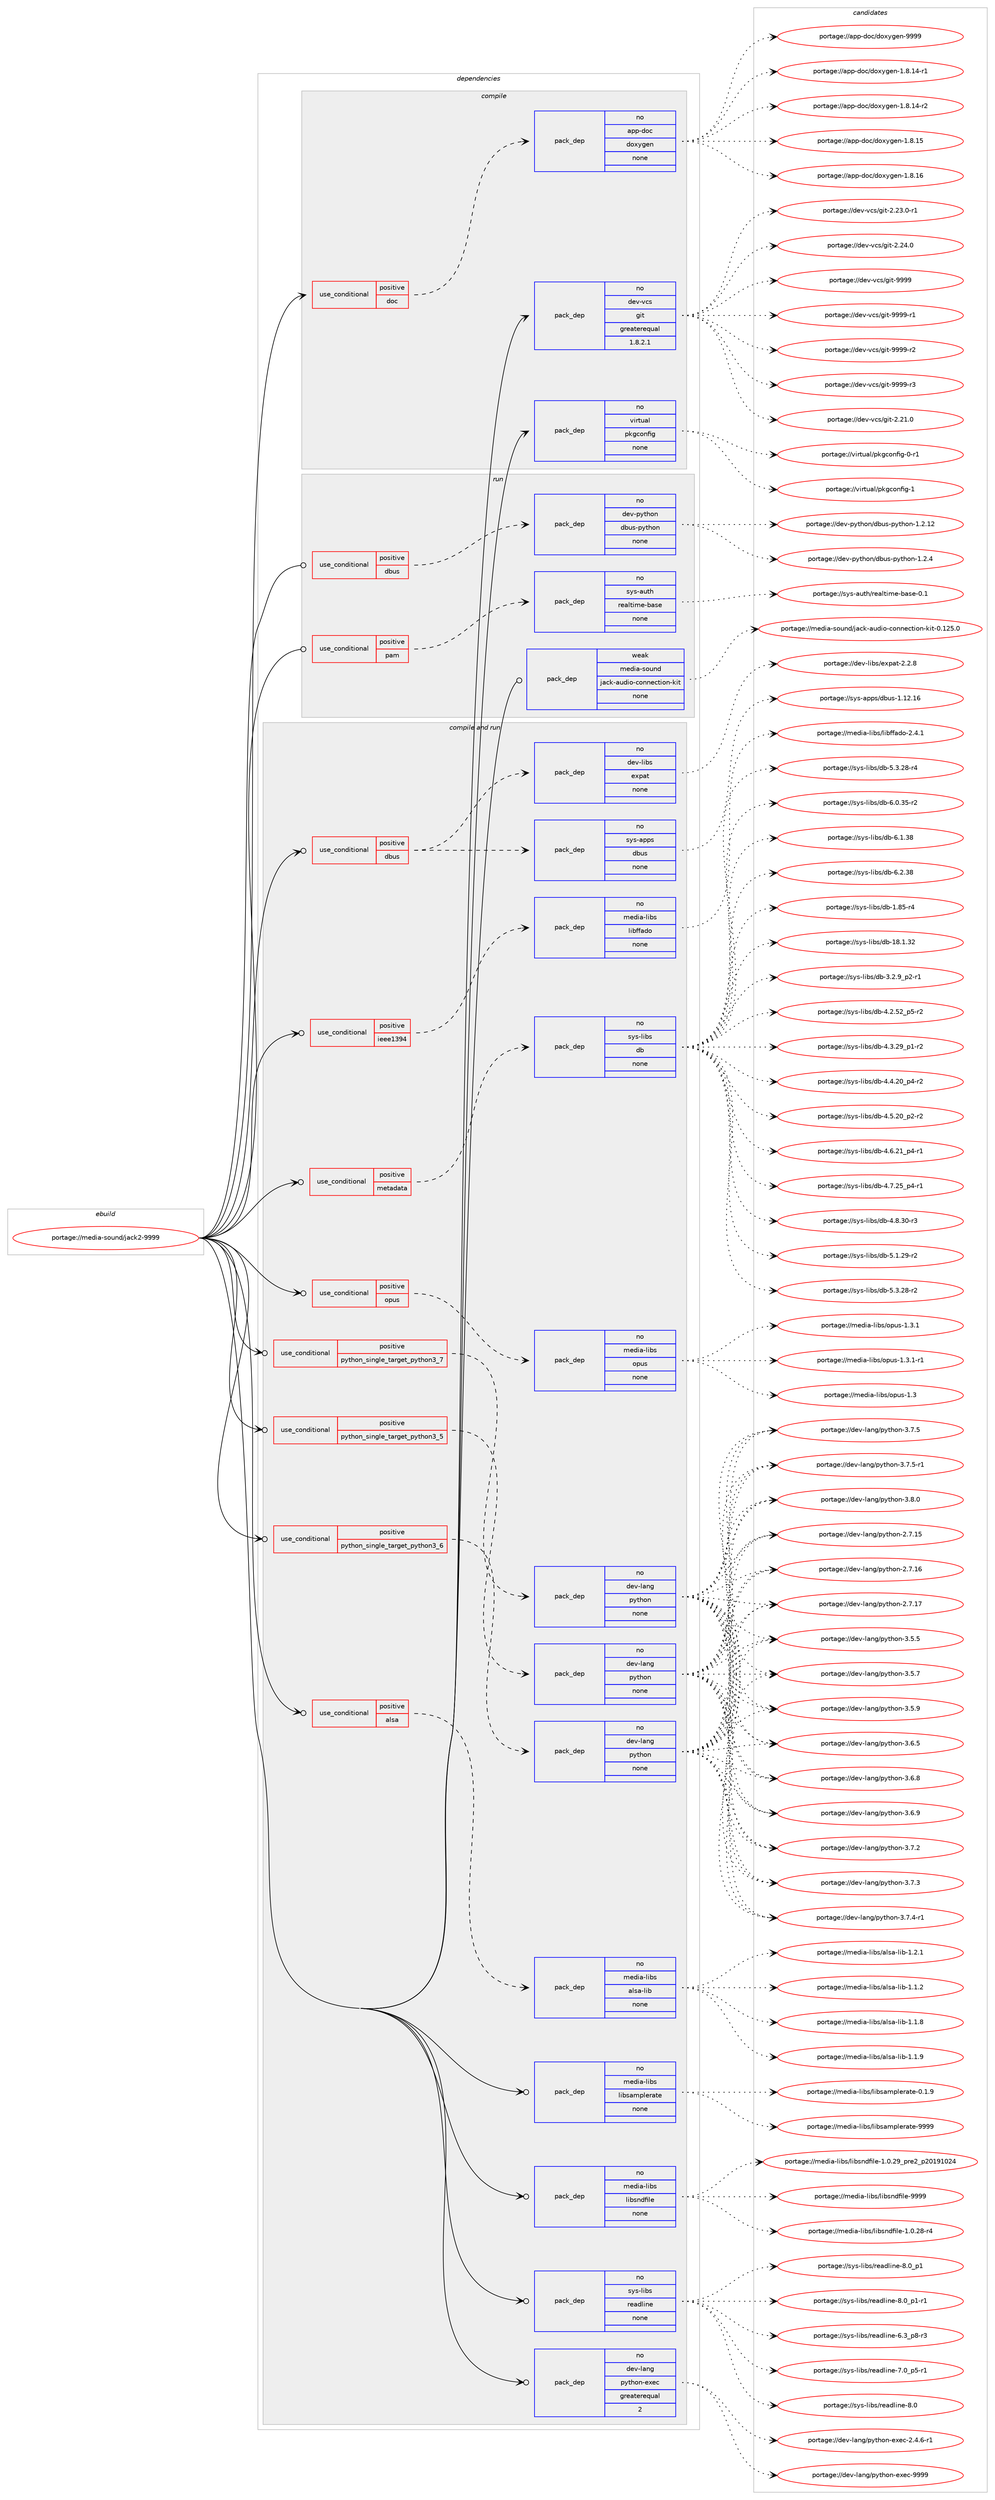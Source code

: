 digraph prolog {

# *************
# Graph options
# *************

newrank=true;
concentrate=true;
compound=true;
graph [rankdir=LR,fontname=Helvetica,fontsize=10,ranksep=1.5];#, ranksep=2.5, nodesep=0.2];
edge  [arrowhead=vee];
node  [fontname=Helvetica,fontsize=10];

# **********
# The ebuild
# **********

subgraph cluster_leftcol {
color=gray;
rank=same;
label=<<i>ebuild</i>>;
id [label="portage://media-sound/jack2-9999", color=red, width=4, href="../media-sound/jack2-9999.svg"];
}

# ****************
# The dependencies
# ****************

subgraph cluster_midcol {
color=gray;
label=<<i>dependencies</i>>;
subgraph cluster_compile {
fillcolor="#eeeeee";
style=filled;
label=<<i>compile</i>>;
subgraph cond82582 {
dependency332476 [label=<<TABLE BORDER="0" CELLBORDER="1" CELLSPACING="0" CELLPADDING="4"><TR><TD ROWSPAN="3" CELLPADDING="10">use_conditional</TD></TR><TR><TD>positive</TD></TR><TR><TD>doc</TD></TR></TABLE>>, shape=none, color=red];
subgraph pack244434 {
dependency332477 [label=<<TABLE BORDER="0" CELLBORDER="1" CELLSPACING="0" CELLPADDING="4" WIDTH="220"><TR><TD ROWSPAN="6" CELLPADDING="30">pack_dep</TD></TR><TR><TD WIDTH="110">no</TD></TR><TR><TD>app-doc</TD></TR><TR><TD>doxygen</TD></TR><TR><TD>none</TD></TR><TR><TD></TD></TR></TABLE>>, shape=none, color=blue];
}
dependency332476:e -> dependency332477:w [weight=20,style="dashed",arrowhead="vee"];
}
id:e -> dependency332476:w [weight=20,style="solid",arrowhead="vee"];
subgraph pack244435 {
dependency332478 [label=<<TABLE BORDER="0" CELLBORDER="1" CELLSPACING="0" CELLPADDING="4" WIDTH="220"><TR><TD ROWSPAN="6" CELLPADDING="30">pack_dep</TD></TR><TR><TD WIDTH="110">no</TD></TR><TR><TD>dev-vcs</TD></TR><TR><TD>git</TD></TR><TR><TD>greaterequal</TD></TR><TR><TD>1.8.2.1</TD></TR></TABLE>>, shape=none, color=blue];
}
id:e -> dependency332478:w [weight=20,style="solid",arrowhead="vee"];
subgraph pack244436 {
dependency332479 [label=<<TABLE BORDER="0" CELLBORDER="1" CELLSPACING="0" CELLPADDING="4" WIDTH="220"><TR><TD ROWSPAN="6" CELLPADDING="30">pack_dep</TD></TR><TR><TD WIDTH="110">no</TD></TR><TR><TD>virtual</TD></TR><TR><TD>pkgconfig</TD></TR><TR><TD>none</TD></TR><TR><TD></TD></TR></TABLE>>, shape=none, color=blue];
}
id:e -> dependency332479:w [weight=20,style="solid",arrowhead="vee"];
}
subgraph cluster_compileandrun {
fillcolor="#eeeeee";
style=filled;
label=<<i>compile and run</i>>;
subgraph cond82583 {
dependency332480 [label=<<TABLE BORDER="0" CELLBORDER="1" CELLSPACING="0" CELLPADDING="4"><TR><TD ROWSPAN="3" CELLPADDING="10">use_conditional</TD></TR><TR><TD>positive</TD></TR><TR><TD>alsa</TD></TR></TABLE>>, shape=none, color=red];
subgraph pack244437 {
dependency332481 [label=<<TABLE BORDER="0" CELLBORDER="1" CELLSPACING="0" CELLPADDING="4" WIDTH="220"><TR><TD ROWSPAN="6" CELLPADDING="30">pack_dep</TD></TR><TR><TD WIDTH="110">no</TD></TR><TR><TD>media-libs</TD></TR><TR><TD>alsa-lib</TD></TR><TR><TD>none</TD></TR><TR><TD></TD></TR></TABLE>>, shape=none, color=blue];
}
dependency332480:e -> dependency332481:w [weight=20,style="dashed",arrowhead="vee"];
}
id:e -> dependency332480:w [weight=20,style="solid",arrowhead="odotvee"];
subgraph cond82584 {
dependency332482 [label=<<TABLE BORDER="0" CELLBORDER="1" CELLSPACING="0" CELLPADDING="4"><TR><TD ROWSPAN="3" CELLPADDING="10">use_conditional</TD></TR><TR><TD>positive</TD></TR><TR><TD>dbus</TD></TR></TABLE>>, shape=none, color=red];
subgraph pack244438 {
dependency332483 [label=<<TABLE BORDER="0" CELLBORDER="1" CELLSPACING="0" CELLPADDING="4" WIDTH="220"><TR><TD ROWSPAN="6" CELLPADDING="30">pack_dep</TD></TR><TR><TD WIDTH="110">no</TD></TR><TR><TD>dev-libs</TD></TR><TR><TD>expat</TD></TR><TR><TD>none</TD></TR><TR><TD></TD></TR></TABLE>>, shape=none, color=blue];
}
dependency332482:e -> dependency332483:w [weight=20,style="dashed",arrowhead="vee"];
subgraph pack244439 {
dependency332484 [label=<<TABLE BORDER="0" CELLBORDER="1" CELLSPACING="0" CELLPADDING="4" WIDTH="220"><TR><TD ROWSPAN="6" CELLPADDING="30">pack_dep</TD></TR><TR><TD WIDTH="110">no</TD></TR><TR><TD>sys-apps</TD></TR><TR><TD>dbus</TD></TR><TR><TD>none</TD></TR><TR><TD></TD></TR></TABLE>>, shape=none, color=blue];
}
dependency332482:e -> dependency332484:w [weight=20,style="dashed",arrowhead="vee"];
}
id:e -> dependency332482:w [weight=20,style="solid",arrowhead="odotvee"];
subgraph cond82585 {
dependency332485 [label=<<TABLE BORDER="0" CELLBORDER="1" CELLSPACING="0" CELLPADDING="4"><TR><TD ROWSPAN="3" CELLPADDING="10">use_conditional</TD></TR><TR><TD>positive</TD></TR><TR><TD>ieee1394</TD></TR></TABLE>>, shape=none, color=red];
subgraph pack244440 {
dependency332486 [label=<<TABLE BORDER="0" CELLBORDER="1" CELLSPACING="0" CELLPADDING="4" WIDTH="220"><TR><TD ROWSPAN="6" CELLPADDING="30">pack_dep</TD></TR><TR><TD WIDTH="110">no</TD></TR><TR><TD>media-libs</TD></TR><TR><TD>libffado</TD></TR><TR><TD>none</TD></TR><TR><TD></TD></TR></TABLE>>, shape=none, color=blue];
}
dependency332485:e -> dependency332486:w [weight=20,style="dashed",arrowhead="vee"];
}
id:e -> dependency332485:w [weight=20,style="solid",arrowhead="odotvee"];
subgraph cond82586 {
dependency332487 [label=<<TABLE BORDER="0" CELLBORDER="1" CELLSPACING="0" CELLPADDING="4"><TR><TD ROWSPAN="3" CELLPADDING="10">use_conditional</TD></TR><TR><TD>positive</TD></TR><TR><TD>metadata</TD></TR></TABLE>>, shape=none, color=red];
subgraph pack244441 {
dependency332488 [label=<<TABLE BORDER="0" CELLBORDER="1" CELLSPACING="0" CELLPADDING="4" WIDTH="220"><TR><TD ROWSPAN="6" CELLPADDING="30">pack_dep</TD></TR><TR><TD WIDTH="110">no</TD></TR><TR><TD>sys-libs</TD></TR><TR><TD>db</TD></TR><TR><TD>none</TD></TR><TR><TD></TD></TR></TABLE>>, shape=none, color=blue];
}
dependency332487:e -> dependency332488:w [weight=20,style="dashed",arrowhead="vee"];
}
id:e -> dependency332487:w [weight=20,style="solid",arrowhead="odotvee"];
subgraph cond82587 {
dependency332489 [label=<<TABLE BORDER="0" CELLBORDER="1" CELLSPACING="0" CELLPADDING="4"><TR><TD ROWSPAN="3" CELLPADDING="10">use_conditional</TD></TR><TR><TD>positive</TD></TR><TR><TD>opus</TD></TR></TABLE>>, shape=none, color=red];
subgraph pack244442 {
dependency332490 [label=<<TABLE BORDER="0" CELLBORDER="1" CELLSPACING="0" CELLPADDING="4" WIDTH="220"><TR><TD ROWSPAN="6" CELLPADDING="30">pack_dep</TD></TR><TR><TD WIDTH="110">no</TD></TR><TR><TD>media-libs</TD></TR><TR><TD>opus</TD></TR><TR><TD>none</TD></TR><TR><TD></TD></TR></TABLE>>, shape=none, color=blue];
}
dependency332489:e -> dependency332490:w [weight=20,style="dashed",arrowhead="vee"];
}
id:e -> dependency332489:w [weight=20,style="solid",arrowhead="odotvee"];
subgraph cond82588 {
dependency332491 [label=<<TABLE BORDER="0" CELLBORDER="1" CELLSPACING="0" CELLPADDING="4"><TR><TD ROWSPAN="3" CELLPADDING="10">use_conditional</TD></TR><TR><TD>positive</TD></TR><TR><TD>python_single_target_python3_5</TD></TR></TABLE>>, shape=none, color=red];
subgraph pack244443 {
dependency332492 [label=<<TABLE BORDER="0" CELLBORDER="1" CELLSPACING="0" CELLPADDING="4" WIDTH="220"><TR><TD ROWSPAN="6" CELLPADDING="30">pack_dep</TD></TR><TR><TD WIDTH="110">no</TD></TR><TR><TD>dev-lang</TD></TR><TR><TD>python</TD></TR><TR><TD>none</TD></TR><TR><TD></TD></TR></TABLE>>, shape=none, color=blue];
}
dependency332491:e -> dependency332492:w [weight=20,style="dashed",arrowhead="vee"];
}
id:e -> dependency332491:w [weight=20,style="solid",arrowhead="odotvee"];
subgraph cond82589 {
dependency332493 [label=<<TABLE BORDER="0" CELLBORDER="1" CELLSPACING="0" CELLPADDING="4"><TR><TD ROWSPAN="3" CELLPADDING="10">use_conditional</TD></TR><TR><TD>positive</TD></TR><TR><TD>python_single_target_python3_6</TD></TR></TABLE>>, shape=none, color=red];
subgraph pack244444 {
dependency332494 [label=<<TABLE BORDER="0" CELLBORDER="1" CELLSPACING="0" CELLPADDING="4" WIDTH="220"><TR><TD ROWSPAN="6" CELLPADDING="30">pack_dep</TD></TR><TR><TD WIDTH="110">no</TD></TR><TR><TD>dev-lang</TD></TR><TR><TD>python</TD></TR><TR><TD>none</TD></TR><TR><TD></TD></TR></TABLE>>, shape=none, color=blue];
}
dependency332493:e -> dependency332494:w [weight=20,style="dashed",arrowhead="vee"];
}
id:e -> dependency332493:w [weight=20,style="solid",arrowhead="odotvee"];
subgraph cond82590 {
dependency332495 [label=<<TABLE BORDER="0" CELLBORDER="1" CELLSPACING="0" CELLPADDING="4"><TR><TD ROWSPAN="3" CELLPADDING="10">use_conditional</TD></TR><TR><TD>positive</TD></TR><TR><TD>python_single_target_python3_7</TD></TR></TABLE>>, shape=none, color=red];
subgraph pack244445 {
dependency332496 [label=<<TABLE BORDER="0" CELLBORDER="1" CELLSPACING="0" CELLPADDING="4" WIDTH="220"><TR><TD ROWSPAN="6" CELLPADDING="30">pack_dep</TD></TR><TR><TD WIDTH="110">no</TD></TR><TR><TD>dev-lang</TD></TR><TR><TD>python</TD></TR><TR><TD>none</TD></TR><TR><TD></TD></TR></TABLE>>, shape=none, color=blue];
}
dependency332495:e -> dependency332496:w [weight=20,style="dashed",arrowhead="vee"];
}
id:e -> dependency332495:w [weight=20,style="solid",arrowhead="odotvee"];
subgraph pack244446 {
dependency332497 [label=<<TABLE BORDER="0" CELLBORDER="1" CELLSPACING="0" CELLPADDING="4" WIDTH="220"><TR><TD ROWSPAN="6" CELLPADDING="30">pack_dep</TD></TR><TR><TD WIDTH="110">no</TD></TR><TR><TD>dev-lang</TD></TR><TR><TD>python-exec</TD></TR><TR><TD>greaterequal</TD></TR><TR><TD>2</TD></TR></TABLE>>, shape=none, color=blue];
}
id:e -> dependency332497:w [weight=20,style="solid",arrowhead="odotvee"];
subgraph pack244447 {
dependency332498 [label=<<TABLE BORDER="0" CELLBORDER="1" CELLSPACING="0" CELLPADDING="4" WIDTH="220"><TR><TD ROWSPAN="6" CELLPADDING="30">pack_dep</TD></TR><TR><TD WIDTH="110">no</TD></TR><TR><TD>media-libs</TD></TR><TR><TD>libsamplerate</TD></TR><TR><TD>none</TD></TR><TR><TD></TD></TR></TABLE>>, shape=none, color=blue];
}
id:e -> dependency332498:w [weight=20,style="solid",arrowhead="odotvee"];
subgraph pack244448 {
dependency332499 [label=<<TABLE BORDER="0" CELLBORDER="1" CELLSPACING="0" CELLPADDING="4" WIDTH="220"><TR><TD ROWSPAN="6" CELLPADDING="30">pack_dep</TD></TR><TR><TD WIDTH="110">no</TD></TR><TR><TD>media-libs</TD></TR><TR><TD>libsndfile</TD></TR><TR><TD>none</TD></TR><TR><TD></TD></TR></TABLE>>, shape=none, color=blue];
}
id:e -> dependency332499:w [weight=20,style="solid",arrowhead="odotvee"];
subgraph pack244449 {
dependency332500 [label=<<TABLE BORDER="0" CELLBORDER="1" CELLSPACING="0" CELLPADDING="4" WIDTH="220"><TR><TD ROWSPAN="6" CELLPADDING="30">pack_dep</TD></TR><TR><TD WIDTH="110">no</TD></TR><TR><TD>sys-libs</TD></TR><TR><TD>readline</TD></TR><TR><TD>none</TD></TR><TR><TD></TD></TR></TABLE>>, shape=none, color=blue];
}
id:e -> dependency332500:w [weight=20,style="solid",arrowhead="odotvee"];
}
subgraph cluster_run {
fillcolor="#eeeeee";
style=filled;
label=<<i>run</i>>;
subgraph cond82591 {
dependency332501 [label=<<TABLE BORDER="0" CELLBORDER="1" CELLSPACING="0" CELLPADDING="4"><TR><TD ROWSPAN="3" CELLPADDING="10">use_conditional</TD></TR><TR><TD>positive</TD></TR><TR><TD>dbus</TD></TR></TABLE>>, shape=none, color=red];
subgraph pack244450 {
dependency332502 [label=<<TABLE BORDER="0" CELLBORDER="1" CELLSPACING="0" CELLPADDING="4" WIDTH="220"><TR><TD ROWSPAN="6" CELLPADDING="30">pack_dep</TD></TR><TR><TD WIDTH="110">no</TD></TR><TR><TD>dev-python</TD></TR><TR><TD>dbus-python</TD></TR><TR><TD>none</TD></TR><TR><TD></TD></TR></TABLE>>, shape=none, color=blue];
}
dependency332501:e -> dependency332502:w [weight=20,style="dashed",arrowhead="vee"];
}
id:e -> dependency332501:w [weight=20,style="solid",arrowhead="odot"];
subgraph cond82592 {
dependency332503 [label=<<TABLE BORDER="0" CELLBORDER="1" CELLSPACING="0" CELLPADDING="4"><TR><TD ROWSPAN="3" CELLPADDING="10">use_conditional</TD></TR><TR><TD>positive</TD></TR><TR><TD>pam</TD></TR></TABLE>>, shape=none, color=red];
subgraph pack244451 {
dependency332504 [label=<<TABLE BORDER="0" CELLBORDER="1" CELLSPACING="0" CELLPADDING="4" WIDTH="220"><TR><TD ROWSPAN="6" CELLPADDING="30">pack_dep</TD></TR><TR><TD WIDTH="110">no</TD></TR><TR><TD>sys-auth</TD></TR><TR><TD>realtime-base</TD></TR><TR><TD>none</TD></TR><TR><TD></TD></TR></TABLE>>, shape=none, color=blue];
}
dependency332503:e -> dependency332504:w [weight=20,style="dashed",arrowhead="vee"];
}
id:e -> dependency332503:w [weight=20,style="solid",arrowhead="odot"];
subgraph pack244452 {
dependency332505 [label=<<TABLE BORDER="0" CELLBORDER="1" CELLSPACING="0" CELLPADDING="4" WIDTH="220"><TR><TD ROWSPAN="6" CELLPADDING="30">pack_dep</TD></TR><TR><TD WIDTH="110">weak</TD></TR><TR><TD>media-sound</TD></TR><TR><TD>jack-audio-connection-kit</TD></TR><TR><TD>none</TD></TR><TR><TD></TD></TR></TABLE>>, shape=none, color=blue];
}
id:e -> dependency332505:w [weight=20,style="solid",arrowhead="odot"];
}
}

# **************
# The candidates
# **************

subgraph cluster_choices {
rank=same;
color=gray;
label=<<i>candidates</i>>;

subgraph choice244434 {
color=black;
nodesep=1;
choiceportage97112112451001119947100111120121103101110454946564649524511449 [label="portage://app-doc/doxygen-1.8.14-r1", color=red, width=4,href="../app-doc/doxygen-1.8.14-r1.svg"];
choiceportage97112112451001119947100111120121103101110454946564649524511450 [label="portage://app-doc/doxygen-1.8.14-r2", color=red, width=4,href="../app-doc/doxygen-1.8.14-r2.svg"];
choiceportage9711211245100111994710011112012110310111045494656464953 [label="portage://app-doc/doxygen-1.8.15", color=red, width=4,href="../app-doc/doxygen-1.8.15.svg"];
choiceportage9711211245100111994710011112012110310111045494656464954 [label="portage://app-doc/doxygen-1.8.16", color=red, width=4,href="../app-doc/doxygen-1.8.16.svg"];
choiceportage971121124510011199471001111201211031011104557575757 [label="portage://app-doc/doxygen-9999", color=red, width=4,href="../app-doc/doxygen-9999.svg"];
dependency332477:e -> choiceportage97112112451001119947100111120121103101110454946564649524511449:w [style=dotted,weight="100"];
dependency332477:e -> choiceportage97112112451001119947100111120121103101110454946564649524511450:w [style=dotted,weight="100"];
dependency332477:e -> choiceportage9711211245100111994710011112012110310111045494656464953:w [style=dotted,weight="100"];
dependency332477:e -> choiceportage9711211245100111994710011112012110310111045494656464954:w [style=dotted,weight="100"];
dependency332477:e -> choiceportage971121124510011199471001111201211031011104557575757:w [style=dotted,weight="100"];
}
subgraph choice244435 {
color=black;
nodesep=1;
choiceportage10010111845118991154710310511645504650494648 [label="portage://dev-vcs/git-2.21.0", color=red, width=4,href="../dev-vcs/git-2.21.0.svg"];
choiceportage100101118451189911547103105116455046505146484511449 [label="portage://dev-vcs/git-2.23.0-r1", color=red, width=4,href="../dev-vcs/git-2.23.0-r1.svg"];
choiceportage10010111845118991154710310511645504650524648 [label="portage://dev-vcs/git-2.24.0", color=red, width=4,href="../dev-vcs/git-2.24.0.svg"];
choiceportage1001011184511899115471031051164557575757 [label="portage://dev-vcs/git-9999", color=red, width=4,href="../dev-vcs/git-9999.svg"];
choiceportage10010111845118991154710310511645575757574511449 [label="portage://dev-vcs/git-9999-r1", color=red, width=4,href="../dev-vcs/git-9999-r1.svg"];
choiceportage10010111845118991154710310511645575757574511450 [label="portage://dev-vcs/git-9999-r2", color=red, width=4,href="../dev-vcs/git-9999-r2.svg"];
choiceportage10010111845118991154710310511645575757574511451 [label="portage://dev-vcs/git-9999-r3", color=red, width=4,href="../dev-vcs/git-9999-r3.svg"];
dependency332478:e -> choiceportage10010111845118991154710310511645504650494648:w [style=dotted,weight="100"];
dependency332478:e -> choiceportage100101118451189911547103105116455046505146484511449:w [style=dotted,weight="100"];
dependency332478:e -> choiceportage10010111845118991154710310511645504650524648:w [style=dotted,weight="100"];
dependency332478:e -> choiceportage1001011184511899115471031051164557575757:w [style=dotted,weight="100"];
dependency332478:e -> choiceportage10010111845118991154710310511645575757574511449:w [style=dotted,weight="100"];
dependency332478:e -> choiceportage10010111845118991154710310511645575757574511450:w [style=dotted,weight="100"];
dependency332478:e -> choiceportage10010111845118991154710310511645575757574511451:w [style=dotted,weight="100"];
}
subgraph choice244436 {
color=black;
nodesep=1;
choiceportage11810511411611797108471121071039911111010210510345484511449 [label="portage://virtual/pkgconfig-0-r1", color=red, width=4,href="../virtual/pkgconfig-0-r1.svg"];
choiceportage1181051141161179710847112107103991111101021051034549 [label="portage://virtual/pkgconfig-1", color=red, width=4,href="../virtual/pkgconfig-1.svg"];
dependency332479:e -> choiceportage11810511411611797108471121071039911111010210510345484511449:w [style=dotted,weight="100"];
dependency332479:e -> choiceportage1181051141161179710847112107103991111101021051034549:w [style=dotted,weight="100"];
}
subgraph choice244437 {
color=black;
nodesep=1;
choiceportage1091011001059745108105981154797108115974510810598454946494650 [label="portage://media-libs/alsa-lib-1.1.2", color=red, width=4,href="../media-libs/alsa-lib-1.1.2.svg"];
choiceportage1091011001059745108105981154797108115974510810598454946494656 [label="portage://media-libs/alsa-lib-1.1.8", color=red, width=4,href="../media-libs/alsa-lib-1.1.8.svg"];
choiceportage1091011001059745108105981154797108115974510810598454946494657 [label="portage://media-libs/alsa-lib-1.1.9", color=red, width=4,href="../media-libs/alsa-lib-1.1.9.svg"];
choiceportage1091011001059745108105981154797108115974510810598454946504649 [label="portage://media-libs/alsa-lib-1.2.1", color=red, width=4,href="../media-libs/alsa-lib-1.2.1.svg"];
dependency332481:e -> choiceportage1091011001059745108105981154797108115974510810598454946494650:w [style=dotted,weight="100"];
dependency332481:e -> choiceportage1091011001059745108105981154797108115974510810598454946494656:w [style=dotted,weight="100"];
dependency332481:e -> choiceportage1091011001059745108105981154797108115974510810598454946494657:w [style=dotted,weight="100"];
dependency332481:e -> choiceportage1091011001059745108105981154797108115974510810598454946504649:w [style=dotted,weight="100"];
}
subgraph choice244438 {
color=black;
nodesep=1;
choiceportage10010111845108105981154710112011297116455046504656 [label="portage://dev-libs/expat-2.2.8", color=red, width=4,href="../dev-libs/expat-2.2.8.svg"];
dependency332483:e -> choiceportage10010111845108105981154710112011297116455046504656:w [style=dotted,weight="100"];
}
subgraph choice244439 {
color=black;
nodesep=1;
choiceportage115121115459711211211547100981171154549464950464954 [label="portage://sys-apps/dbus-1.12.16", color=red, width=4,href="../sys-apps/dbus-1.12.16.svg"];
dependency332484:e -> choiceportage115121115459711211211547100981171154549464950464954:w [style=dotted,weight="100"];
}
subgraph choice244440 {
color=black;
nodesep=1;
choiceportage109101100105974510810598115471081059810210297100111455046524649 [label="portage://media-libs/libffado-2.4.1", color=red, width=4,href="../media-libs/libffado-2.4.1.svg"];
dependency332486:e -> choiceportage109101100105974510810598115471081059810210297100111455046524649:w [style=dotted,weight="100"];
}
subgraph choice244441 {
color=black;
nodesep=1;
choiceportage1151211154510810598115471009845494656534511452 [label="portage://sys-libs/db-1.85-r4", color=red, width=4,href="../sys-libs/db-1.85-r4.svg"];
choiceportage115121115451081059811547100984549564649465150 [label="portage://sys-libs/db-18.1.32", color=red, width=4,href="../sys-libs/db-18.1.32.svg"];
choiceportage1151211154510810598115471009845514650465795112504511449 [label="portage://sys-libs/db-3.2.9_p2-r1", color=red, width=4,href="../sys-libs/db-3.2.9_p2-r1.svg"];
choiceportage115121115451081059811547100984552465046535095112534511450 [label="portage://sys-libs/db-4.2.52_p5-r2", color=red, width=4,href="../sys-libs/db-4.2.52_p5-r2.svg"];
choiceportage115121115451081059811547100984552465146505795112494511450 [label="portage://sys-libs/db-4.3.29_p1-r2", color=red, width=4,href="../sys-libs/db-4.3.29_p1-r2.svg"];
choiceportage115121115451081059811547100984552465246504895112524511450 [label="portage://sys-libs/db-4.4.20_p4-r2", color=red, width=4,href="../sys-libs/db-4.4.20_p4-r2.svg"];
choiceportage115121115451081059811547100984552465346504895112504511450 [label="portage://sys-libs/db-4.5.20_p2-r2", color=red, width=4,href="../sys-libs/db-4.5.20_p2-r2.svg"];
choiceportage115121115451081059811547100984552465446504995112524511449 [label="portage://sys-libs/db-4.6.21_p4-r1", color=red, width=4,href="../sys-libs/db-4.6.21_p4-r1.svg"];
choiceportage115121115451081059811547100984552465546505395112524511449 [label="portage://sys-libs/db-4.7.25_p4-r1", color=red, width=4,href="../sys-libs/db-4.7.25_p4-r1.svg"];
choiceportage11512111545108105981154710098455246564651484511451 [label="portage://sys-libs/db-4.8.30-r3", color=red, width=4,href="../sys-libs/db-4.8.30-r3.svg"];
choiceportage11512111545108105981154710098455346494650574511450 [label="portage://sys-libs/db-5.1.29-r2", color=red, width=4,href="../sys-libs/db-5.1.29-r2.svg"];
choiceportage11512111545108105981154710098455346514650564511450 [label="portage://sys-libs/db-5.3.28-r2", color=red, width=4,href="../sys-libs/db-5.3.28-r2.svg"];
choiceportage11512111545108105981154710098455346514650564511452 [label="portage://sys-libs/db-5.3.28-r4", color=red, width=4,href="../sys-libs/db-5.3.28-r4.svg"];
choiceportage11512111545108105981154710098455446484651534511450 [label="portage://sys-libs/db-6.0.35-r2", color=red, width=4,href="../sys-libs/db-6.0.35-r2.svg"];
choiceportage1151211154510810598115471009845544649465156 [label="portage://sys-libs/db-6.1.38", color=red, width=4,href="../sys-libs/db-6.1.38.svg"];
choiceportage1151211154510810598115471009845544650465156 [label="portage://sys-libs/db-6.2.38", color=red, width=4,href="../sys-libs/db-6.2.38.svg"];
dependency332488:e -> choiceportage1151211154510810598115471009845494656534511452:w [style=dotted,weight="100"];
dependency332488:e -> choiceportage115121115451081059811547100984549564649465150:w [style=dotted,weight="100"];
dependency332488:e -> choiceportage1151211154510810598115471009845514650465795112504511449:w [style=dotted,weight="100"];
dependency332488:e -> choiceportage115121115451081059811547100984552465046535095112534511450:w [style=dotted,weight="100"];
dependency332488:e -> choiceportage115121115451081059811547100984552465146505795112494511450:w [style=dotted,weight="100"];
dependency332488:e -> choiceportage115121115451081059811547100984552465246504895112524511450:w [style=dotted,weight="100"];
dependency332488:e -> choiceportage115121115451081059811547100984552465346504895112504511450:w [style=dotted,weight="100"];
dependency332488:e -> choiceportage115121115451081059811547100984552465446504995112524511449:w [style=dotted,weight="100"];
dependency332488:e -> choiceportage115121115451081059811547100984552465546505395112524511449:w [style=dotted,weight="100"];
dependency332488:e -> choiceportage11512111545108105981154710098455246564651484511451:w [style=dotted,weight="100"];
dependency332488:e -> choiceportage11512111545108105981154710098455346494650574511450:w [style=dotted,weight="100"];
dependency332488:e -> choiceportage11512111545108105981154710098455346514650564511450:w [style=dotted,weight="100"];
dependency332488:e -> choiceportage11512111545108105981154710098455346514650564511452:w [style=dotted,weight="100"];
dependency332488:e -> choiceportage11512111545108105981154710098455446484651534511450:w [style=dotted,weight="100"];
dependency332488:e -> choiceportage1151211154510810598115471009845544649465156:w [style=dotted,weight="100"];
dependency332488:e -> choiceportage1151211154510810598115471009845544650465156:w [style=dotted,weight="100"];
}
subgraph choice244442 {
color=black;
nodesep=1;
choiceportage1091011001059745108105981154711111211711545494651 [label="portage://media-libs/opus-1.3", color=red, width=4,href="../media-libs/opus-1.3.svg"];
choiceportage10910110010597451081059811547111112117115454946514649 [label="portage://media-libs/opus-1.3.1", color=red, width=4,href="../media-libs/opus-1.3.1.svg"];
choiceportage109101100105974510810598115471111121171154549465146494511449 [label="portage://media-libs/opus-1.3.1-r1", color=red, width=4,href="../media-libs/opus-1.3.1-r1.svg"];
dependency332490:e -> choiceportage1091011001059745108105981154711111211711545494651:w [style=dotted,weight="100"];
dependency332490:e -> choiceportage10910110010597451081059811547111112117115454946514649:w [style=dotted,weight="100"];
dependency332490:e -> choiceportage109101100105974510810598115471111121171154549465146494511449:w [style=dotted,weight="100"];
}
subgraph choice244443 {
color=black;
nodesep=1;
choiceportage10010111845108971101034711212111610411111045504655464953 [label="portage://dev-lang/python-2.7.15", color=red, width=4,href="../dev-lang/python-2.7.15.svg"];
choiceportage10010111845108971101034711212111610411111045504655464954 [label="portage://dev-lang/python-2.7.16", color=red, width=4,href="../dev-lang/python-2.7.16.svg"];
choiceportage10010111845108971101034711212111610411111045504655464955 [label="portage://dev-lang/python-2.7.17", color=red, width=4,href="../dev-lang/python-2.7.17.svg"];
choiceportage100101118451089711010347112121116104111110455146534653 [label="portage://dev-lang/python-3.5.5", color=red, width=4,href="../dev-lang/python-3.5.5.svg"];
choiceportage100101118451089711010347112121116104111110455146534655 [label="portage://dev-lang/python-3.5.7", color=red, width=4,href="../dev-lang/python-3.5.7.svg"];
choiceportage100101118451089711010347112121116104111110455146534657 [label="portage://dev-lang/python-3.5.9", color=red, width=4,href="../dev-lang/python-3.5.9.svg"];
choiceportage100101118451089711010347112121116104111110455146544653 [label="portage://dev-lang/python-3.6.5", color=red, width=4,href="../dev-lang/python-3.6.5.svg"];
choiceportage100101118451089711010347112121116104111110455146544656 [label="portage://dev-lang/python-3.6.8", color=red, width=4,href="../dev-lang/python-3.6.8.svg"];
choiceportage100101118451089711010347112121116104111110455146544657 [label="portage://dev-lang/python-3.6.9", color=red, width=4,href="../dev-lang/python-3.6.9.svg"];
choiceportage100101118451089711010347112121116104111110455146554650 [label="portage://dev-lang/python-3.7.2", color=red, width=4,href="../dev-lang/python-3.7.2.svg"];
choiceportage100101118451089711010347112121116104111110455146554651 [label="portage://dev-lang/python-3.7.3", color=red, width=4,href="../dev-lang/python-3.7.3.svg"];
choiceportage1001011184510897110103471121211161041111104551465546524511449 [label="portage://dev-lang/python-3.7.4-r1", color=red, width=4,href="../dev-lang/python-3.7.4-r1.svg"];
choiceportage100101118451089711010347112121116104111110455146554653 [label="portage://dev-lang/python-3.7.5", color=red, width=4,href="../dev-lang/python-3.7.5.svg"];
choiceportage1001011184510897110103471121211161041111104551465546534511449 [label="portage://dev-lang/python-3.7.5-r1", color=red, width=4,href="../dev-lang/python-3.7.5-r1.svg"];
choiceportage100101118451089711010347112121116104111110455146564648 [label="portage://dev-lang/python-3.8.0", color=red, width=4,href="../dev-lang/python-3.8.0.svg"];
dependency332492:e -> choiceportage10010111845108971101034711212111610411111045504655464953:w [style=dotted,weight="100"];
dependency332492:e -> choiceportage10010111845108971101034711212111610411111045504655464954:w [style=dotted,weight="100"];
dependency332492:e -> choiceportage10010111845108971101034711212111610411111045504655464955:w [style=dotted,weight="100"];
dependency332492:e -> choiceportage100101118451089711010347112121116104111110455146534653:w [style=dotted,weight="100"];
dependency332492:e -> choiceportage100101118451089711010347112121116104111110455146534655:w [style=dotted,weight="100"];
dependency332492:e -> choiceportage100101118451089711010347112121116104111110455146534657:w [style=dotted,weight="100"];
dependency332492:e -> choiceportage100101118451089711010347112121116104111110455146544653:w [style=dotted,weight="100"];
dependency332492:e -> choiceportage100101118451089711010347112121116104111110455146544656:w [style=dotted,weight="100"];
dependency332492:e -> choiceportage100101118451089711010347112121116104111110455146544657:w [style=dotted,weight="100"];
dependency332492:e -> choiceportage100101118451089711010347112121116104111110455146554650:w [style=dotted,weight="100"];
dependency332492:e -> choiceportage100101118451089711010347112121116104111110455146554651:w [style=dotted,weight="100"];
dependency332492:e -> choiceportage1001011184510897110103471121211161041111104551465546524511449:w [style=dotted,weight="100"];
dependency332492:e -> choiceportage100101118451089711010347112121116104111110455146554653:w [style=dotted,weight="100"];
dependency332492:e -> choiceportage1001011184510897110103471121211161041111104551465546534511449:w [style=dotted,weight="100"];
dependency332492:e -> choiceportage100101118451089711010347112121116104111110455146564648:w [style=dotted,weight="100"];
}
subgraph choice244444 {
color=black;
nodesep=1;
choiceportage10010111845108971101034711212111610411111045504655464953 [label="portage://dev-lang/python-2.7.15", color=red, width=4,href="../dev-lang/python-2.7.15.svg"];
choiceportage10010111845108971101034711212111610411111045504655464954 [label="portage://dev-lang/python-2.7.16", color=red, width=4,href="../dev-lang/python-2.7.16.svg"];
choiceportage10010111845108971101034711212111610411111045504655464955 [label="portage://dev-lang/python-2.7.17", color=red, width=4,href="../dev-lang/python-2.7.17.svg"];
choiceportage100101118451089711010347112121116104111110455146534653 [label="portage://dev-lang/python-3.5.5", color=red, width=4,href="../dev-lang/python-3.5.5.svg"];
choiceportage100101118451089711010347112121116104111110455146534655 [label="portage://dev-lang/python-3.5.7", color=red, width=4,href="../dev-lang/python-3.5.7.svg"];
choiceportage100101118451089711010347112121116104111110455146534657 [label="portage://dev-lang/python-3.5.9", color=red, width=4,href="../dev-lang/python-3.5.9.svg"];
choiceportage100101118451089711010347112121116104111110455146544653 [label="portage://dev-lang/python-3.6.5", color=red, width=4,href="../dev-lang/python-3.6.5.svg"];
choiceportage100101118451089711010347112121116104111110455146544656 [label="portage://dev-lang/python-3.6.8", color=red, width=4,href="../dev-lang/python-3.6.8.svg"];
choiceportage100101118451089711010347112121116104111110455146544657 [label="portage://dev-lang/python-3.6.9", color=red, width=4,href="../dev-lang/python-3.6.9.svg"];
choiceportage100101118451089711010347112121116104111110455146554650 [label="portage://dev-lang/python-3.7.2", color=red, width=4,href="../dev-lang/python-3.7.2.svg"];
choiceportage100101118451089711010347112121116104111110455146554651 [label="portage://dev-lang/python-3.7.3", color=red, width=4,href="../dev-lang/python-3.7.3.svg"];
choiceportage1001011184510897110103471121211161041111104551465546524511449 [label="portage://dev-lang/python-3.7.4-r1", color=red, width=4,href="../dev-lang/python-3.7.4-r1.svg"];
choiceportage100101118451089711010347112121116104111110455146554653 [label="portage://dev-lang/python-3.7.5", color=red, width=4,href="../dev-lang/python-3.7.5.svg"];
choiceportage1001011184510897110103471121211161041111104551465546534511449 [label="portage://dev-lang/python-3.7.5-r1", color=red, width=4,href="../dev-lang/python-3.7.5-r1.svg"];
choiceportage100101118451089711010347112121116104111110455146564648 [label="portage://dev-lang/python-3.8.0", color=red, width=4,href="../dev-lang/python-3.8.0.svg"];
dependency332494:e -> choiceportage10010111845108971101034711212111610411111045504655464953:w [style=dotted,weight="100"];
dependency332494:e -> choiceportage10010111845108971101034711212111610411111045504655464954:w [style=dotted,weight="100"];
dependency332494:e -> choiceportage10010111845108971101034711212111610411111045504655464955:w [style=dotted,weight="100"];
dependency332494:e -> choiceportage100101118451089711010347112121116104111110455146534653:w [style=dotted,weight="100"];
dependency332494:e -> choiceportage100101118451089711010347112121116104111110455146534655:w [style=dotted,weight="100"];
dependency332494:e -> choiceportage100101118451089711010347112121116104111110455146534657:w [style=dotted,weight="100"];
dependency332494:e -> choiceportage100101118451089711010347112121116104111110455146544653:w [style=dotted,weight="100"];
dependency332494:e -> choiceportage100101118451089711010347112121116104111110455146544656:w [style=dotted,weight="100"];
dependency332494:e -> choiceportage100101118451089711010347112121116104111110455146544657:w [style=dotted,weight="100"];
dependency332494:e -> choiceportage100101118451089711010347112121116104111110455146554650:w [style=dotted,weight="100"];
dependency332494:e -> choiceportage100101118451089711010347112121116104111110455146554651:w [style=dotted,weight="100"];
dependency332494:e -> choiceportage1001011184510897110103471121211161041111104551465546524511449:w [style=dotted,weight="100"];
dependency332494:e -> choiceportage100101118451089711010347112121116104111110455146554653:w [style=dotted,weight="100"];
dependency332494:e -> choiceportage1001011184510897110103471121211161041111104551465546534511449:w [style=dotted,weight="100"];
dependency332494:e -> choiceportage100101118451089711010347112121116104111110455146564648:w [style=dotted,weight="100"];
}
subgraph choice244445 {
color=black;
nodesep=1;
choiceportage10010111845108971101034711212111610411111045504655464953 [label="portage://dev-lang/python-2.7.15", color=red, width=4,href="../dev-lang/python-2.7.15.svg"];
choiceportage10010111845108971101034711212111610411111045504655464954 [label="portage://dev-lang/python-2.7.16", color=red, width=4,href="../dev-lang/python-2.7.16.svg"];
choiceportage10010111845108971101034711212111610411111045504655464955 [label="portage://dev-lang/python-2.7.17", color=red, width=4,href="../dev-lang/python-2.7.17.svg"];
choiceportage100101118451089711010347112121116104111110455146534653 [label="portage://dev-lang/python-3.5.5", color=red, width=4,href="../dev-lang/python-3.5.5.svg"];
choiceportage100101118451089711010347112121116104111110455146534655 [label="portage://dev-lang/python-3.5.7", color=red, width=4,href="../dev-lang/python-3.5.7.svg"];
choiceportage100101118451089711010347112121116104111110455146534657 [label="portage://dev-lang/python-3.5.9", color=red, width=4,href="../dev-lang/python-3.5.9.svg"];
choiceportage100101118451089711010347112121116104111110455146544653 [label="portage://dev-lang/python-3.6.5", color=red, width=4,href="../dev-lang/python-3.6.5.svg"];
choiceportage100101118451089711010347112121116104111110455146544656 [label="portage://dev-lang/python-3.6.8", color=red, width=4,href="../dev-lang/python-3.6.8.svg"];
choiceportage100101118451089711010347112121116104111110455146544657 [label="portage://dev-lang/python-3.6.9", color=red, width=4,href="../dev-lang/python-3.6.9.svg"];
choiceportage100101118451089711010347112121116104111110455146554650 [label="portage://dev-lang/python-3.7.2", color=red, width=4,href="../dev-lang/python-3.7.2.svg"];
choiceportage100101118451089711010347112121116104111110455146554651 [label="portage://dev-lang/python-3.7.3", color=red, width=4,href="../dev-lang/python-3.7.3.svg"];
choiceportage1001011184510897110103471121211161041111104551465546524511449 [label="portage://dev-lang/python-3.7.4-r1", color=red, width=4,href="../dev-lang/python-3.7.4-r1.svg"];
choiceportage100101118451089711010347112121116104111110455146554653 [label="portage://dev-lang/python-3.7.5", color=red, width=4,href="../dev-lang/python-3.7.5.svg"];
choiceportage1001011184510897110103471121211161041111104551465546534511449 [label="portage://dev-lang/python-3.7.5-r1", color=red, width=4,href="../dev-lang/python-3.7.5-r1.svg"];
choiceportage100101118451089711010347112121116104111110455146564648 [label="portage://dev-lang/python-3.8.0", color=red, width=4,href="../dev-lang/python-3.8.0.svg"];
dependency332496:e -> choiceportage10010111845108971101034711212111610411111045504655464953:w [style=dotted,weight="100"];
dependency332496:e -> choiceportage10010111845108971101034711212111610411111045504655464954:w [style=dotted,weight="100"];
dependency332496:e -> choiceportage10010111845108971101034711212111610411111045504655464955:w [style=dotted,weight="100"];
dependency332496:e -> choiceportage100101118451089711010347112121116104111110455146534653:w [style=dotted,weight="100"];
dependency332496:e -> choiceportage100101118451089711010347112121116104111110455146534655:w [style=dotted,weight="100"];
dependency332496:e -> choiceportage100101118451089711010347112121116104111110455146534657:w [style=dotted,weight="100"];
dependency332496:e -> choiceportage100101118451089711010347112121116104111110455146544653:w [style=dotted,weight="100"];
dependency332496:e -> choiceportage100101118451089711010347112121116104111110455146544656:w [style=dotted,weight="100"];
dependency332496:e -> choiceportage100101118451089711010347112121116104111110455146544657:w [style=dotted,weight="100"];
dependency332496:e -> choiceportage100101118451089711010347112121116104111110455146554650:w [style=dotted,weight="100"];
dependency332496:e -> choiceportage100101118451089711010347112121116104111110455146554651:w [style=dotted,weight="100"];
dependency332496:e -> choiceportage1001011184510897110103471121211161041111104551465546524511449:w [style=dotted,weight="100"];
dependency332496:e -> choiceportage100101118451089711010347112121116104111110455146554653:w [style=dotted,weight="100"];
dependency332496:e -> choiceportage1001011184510897110103471121211161041111104551465546534511449:w [style=dotted,weight="100"];
dependency332496:e -> choiceportage100101118451089711010347112121116104111110455146564648:w [style=dotted,weight="100"];
}
subgraph choice244446 {
color=black;
nodesep=1;
choiceportage10010111845108971101034711212111610411111045101120101994550465246544511449 [label="portage://dev-lang/python-exec-2.4.6-r1", color=red, width=4,href="../dev-lang/python-exec-2.4.6-r1.svg"];
choiceportage10010111845108971101034711212111610411111045101120101994557575757 [label="portage://dev-lang/python-exec-9999", color=red, width=4,href="../dev-lang/python-exec-9999.svg"];
dependency332497:e -> choiceportage10010111845108971101034711212111610411111045101120101994550465246544511449:w [style=dotted,weight="100"];
dependency332497:e -> choiceportage10010111845108971101034711212111610411111045101120101994557575757:w [style=dotted,weight="100"];
}
subgraph choice244447 {
color=black;
nodesep=1;
choiceportage10910110010597451081059811547108105981159710911210810111497116101454846494657 [label="portage://media-libs/libsamplerate-0.1.9", color=red, width=4,href="../media-libs/libsamplerate-0.1.9.svg"];
choiceportage109101100105974510810598115471081059811597109112108101114971161014557575757 [label="portage://media-libs/libsamplerate-9999", color=red, width=4,href="../media-libs/libsamplerate-9999.svg"];
dependency332498:e -> choiceportage10910110010597451081059811547108105981159710911210810111497116101454846494657:w [style=dotted,weight="100"];
dependency332498:e -> choiceportage109101100105974510810598115471081059811597109112108101114971161014557575757:w [style=dotted,weight="100"];
}
subgraph choice244448 {
color=black;
nodesep=1;
choiceportage1091011001059745108105981154710810598115110100102105108101454946484650564511452 [label="portage://media-libs/libsndfile-1.0.28-r4", color=red, width=4,href="../media-libs/libsndfile-1.0.28-r4.svg"];
choiceportage1091011001059745108105981154710810598115110100102105108101454946484650579511211410150951125048495749485052 [label="portage://media-libs/libsndfile-1.0.29_pre2_p20191024", color=red, width=4,href="../media-libs/libsndfile-1.0.29_pre2_p20191024.svg"];
choiceportage10910110010597451081059811547108105981151101001021051081014557575757 [label="portage://media-libs/libsndfile-9999", color=red, width=4,href="../media-libs/libsndfile-9999.svg"];
dependency332499:e -> choiceportage1091011001059745108105981154710810598115110100102105108101454946484650564511452:w [style=dotted,weight="100"];
dependency332499:e -> choiceportage1091011001059745108105981154710810598115110100102105108101454946484650579511211410150951125048495749485052:w [style=dotted,weight="100"];
dependency332499:e -> choiceportage10910110010597451081059811547108105981151101001021051081014557575757:w [style=dotted,weight="100"];
}
subgraph choice244449 {
color=black;
nodesep=1;
choiceportage115121115451081059811547114101971001081051101014554465195112564511451 [label="portage://sys-libs/readline-6.3_p8-r3", color=red, width=4,href="../sys-libs/readline-6.3_p8-r3.svg"];
choiceportage115121115451081059811547114101971001081051101014555464895112534511449 [label="portage://sys-libs/readline-7.0_p5-r1", color=red, width=4,href="../sys-libs/readline-7.0_p5-r1.svg"];
choiceportage1151211154510810598115471141019710010810511010145564648 [label="portage://sys-libs/readline-8.0", color=red, width=4,href="../sys-libs/readline-8.0.svg"];
choiceportage11512111545108105981154711410197100108105110101455646489511249 [label="portage://sys-libs/readline-8.0_p1", color=red, width=4,href="../sys-libs/readline-8.0_p1.svg"];
choiceportage115121115451081059811547114101971001081051101014556464895112494511449 [label="portage://sys-libs/readline-8.0_p1-r1", color=red, width=4,href="../sys-libs/readline-8.0_p1-r1.svg"];
dependency332500:e -> choiceportage115121115451081059811547114101971001081051101014554465195112564511451:w [style=dotted,weight="100"];
dependency332500:e -> choiceportage115121115451081059811547114101971001081051101014555464895112534511449:w [style=dotted,weight="100"];
dependency332500:e -> choiceportage1151211154510810598115471141019710010810511010145564648:w [style=dotted,weight="100"];
dependency332500:e -> choiceportage11512111545108105981154711410197100108105110101455646489511249:w [style=dotted,weight="100"];
dependency332500:e -> choiceportage115121115451081059811547114101971001081051101014556464895112494511449:w [style=dotted,weight="100"];
}
subgraph choice244450 {
color=black;
nodesep=1;
choiceportage1001011184511212111610411111047100981171154511212111610411111045494650464950 [label="portage://dev-python/dbus-python-1.2.12", color=red, width=4,href="../dev-python/dbus-python-1.2.12.svg"];
choiceportage10010111845112121116104111110471009811711545112121116104111110454946504652 [label="portage://dev-python/dbus-python-1.2.4", color=red, width=4,href="../dev-python/dbus-python-1.2.4.svg"];
dependency332502:e -> choiceportage1001011184511212111610411111047100981171154511212111610411111045494650464950:w [style=dotted,weight="100"];
dependency332502:e -> choiceportage10010111845112121116104111110471009811711545112121116104111110454946504652:w [style=dotted,weight="100"];
}
subgraph choice244451 {
color=black;
nodesep=1;
choiceportage1151211154597117116104471141019710811610510910145989711510145484649 [label="portage://sys-auth/realtime-base-0.1", color=red, width=4,href="../sys-auth/realtime-base-0.1.svg"];
dependency332504:e -> choiceportage1151211154597117116104471141019710811610510910145989711510145484649:w [style=dotted,weight="100"];
}
subgraph choice244452 {
color=black;
nodesep=1;
choiceportage10910110010597451151111171101004710697991074597117100105111459911111011010199116105111110451071051164548464950534648 [label="portage://media-sound/jack-audio-connection-kit-0.125.0", color=red, width=4,href="../media-sound/jack-audio-connection-kit-0.125.0.svg"];
dependency332505:e -> choiceportage10910110010597451151111171101004710697991074597117100105111459911111011010199116105111110451071051164548464950534648:w [style=dotted,weight="100"];
}
}

}
